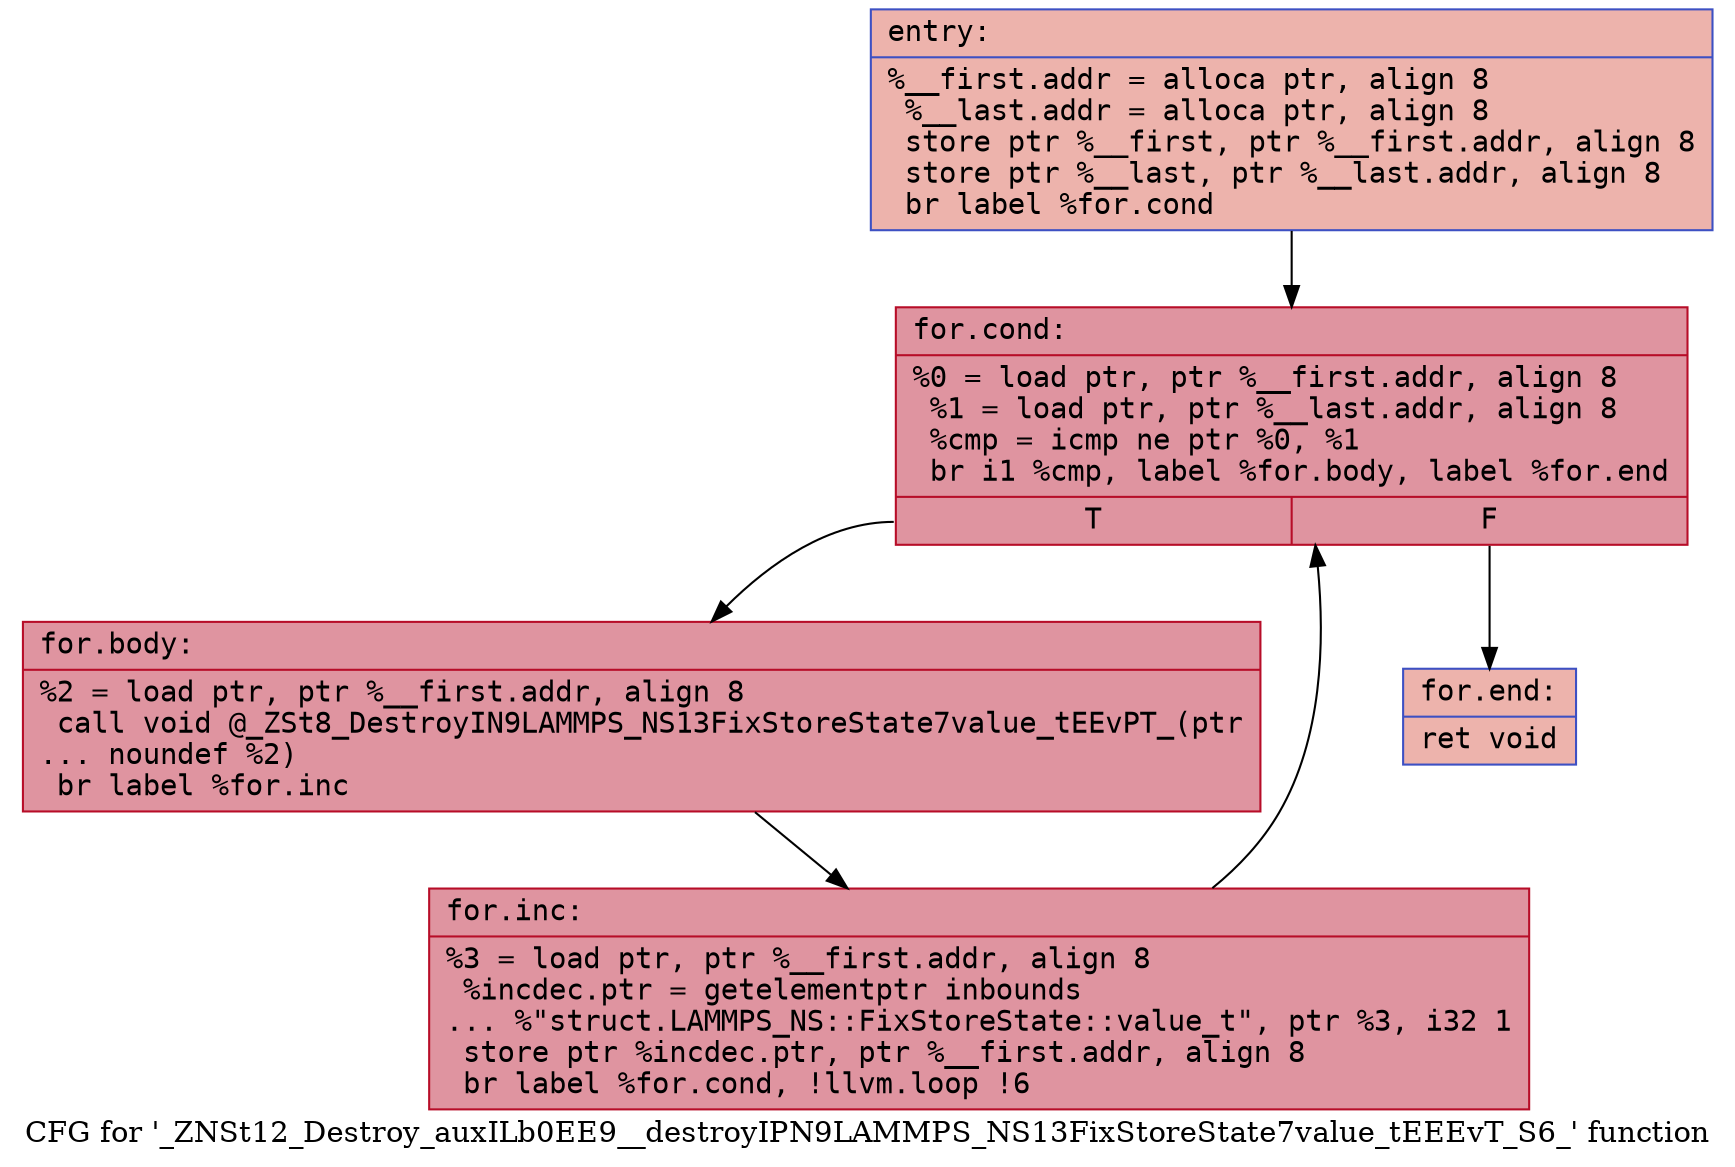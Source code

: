 digraph "CFG for '_ZNSt12_Destroy_auxILb0EE9__destroyIPN9LAMMPS_NS13FixStoreState7value_tEEEvT_S6_' function" {
	label="CFG for '_ZNSt12_Destroy_auxILb0EE9__destroyIPN9LAMMPS_NS13FixStoreState7value_tEEEvT_S6_' function";

	Node0x55b564a94660 [shape=record,color="#3d50c3ff", style=filled, fillcolor="#d6524470" fontname="Courier",label="{entry:\l|  %__first.addr = alloca ptr, align 8\l  %__last.addr = alloca ptr, align 8\l  store ptr %__first, ptr %__first.addr, align 8\l  store ptr %__last, ptr %__last.addr, align 8\l  br label %for.cond\l}"];
	Node0x55b564a94660 -> Node0x55b564a948d0[tooltip="entry -> for.cond\nProbability 100.00%" ];
	Node0x55b564a948d0 [shape=record,color="#b70d28ff", style=filled, fillcolor="#b70d2870" fontname="Courier",label="{for.cond:\l|  %0 = load ptr, ptr %__first.addr, align 8\l  %1 = load ptr, ptr %__last.addr, align 8\l  %cmp = icmp ne ptr %0, %1\l  br i1 %cmp, label %for.body, label %for.end\l|{<s0>T|<s1>F}}"];
	Node0x55b564a948d0:s0 -> Node0x55b564a94b50[tooltip="for.cond -> for.body\nProbability 96.88%" ];
	Node0x55b564a948d0:s1 -> Node0x55b564a94bd0[tooltip="for.cond -> for.end\nProbability 3.12%" ];
	Node0x55b564a94b50 [shape=record,color="#b70d28ff", style=filled, fillcolor="#b70d2870" fontname="Courier",label="{for.body:\l|  %2 = load ptr, ptr %__first.addr, align 8\l  call void @_ZSt8_DestroyIN9LAMMPS_NS13FixStoreState7value_tEEvPT_(ptr\l... noundef %2)\l  br label %for.inc\l}"];
	Node0x55b564a94b50 -> Node0x55b564a94f00[tooltip="for.body -> for.inc\nProbability 100.00%" ];
	Node0x55b564a94f00 [shape=record,color="#b70d28ff", style=filled, fillcolor="#b70d2870" fontname="Courier",label="{for.inc:\l|  %3 = load ptr, ptr %__first.addr, align 8\l  %incdec.ptr = getelementptr inbounds\l... %\"struct.LAMMPS_NS::FixStoreState::value_t\", ptr %3, i32 1\l  store ptr %incdec.ptr, ptr %__first.addr, align 8\l  br label %for.cond, !llvm.loop !6\l}"];
	Node0x55b564a94f00 -> Node0x55b564a948d0[tooltip="for.inc -> for.cond\nProbability 100.00%" ];
	Node0x55b564a94bd0 [shape=record,color="#3d50c3ff", style=filled, fillcolor="#d6524470" fontname="Courier",label="{for.end:\l|  ret void\l}"];
}
